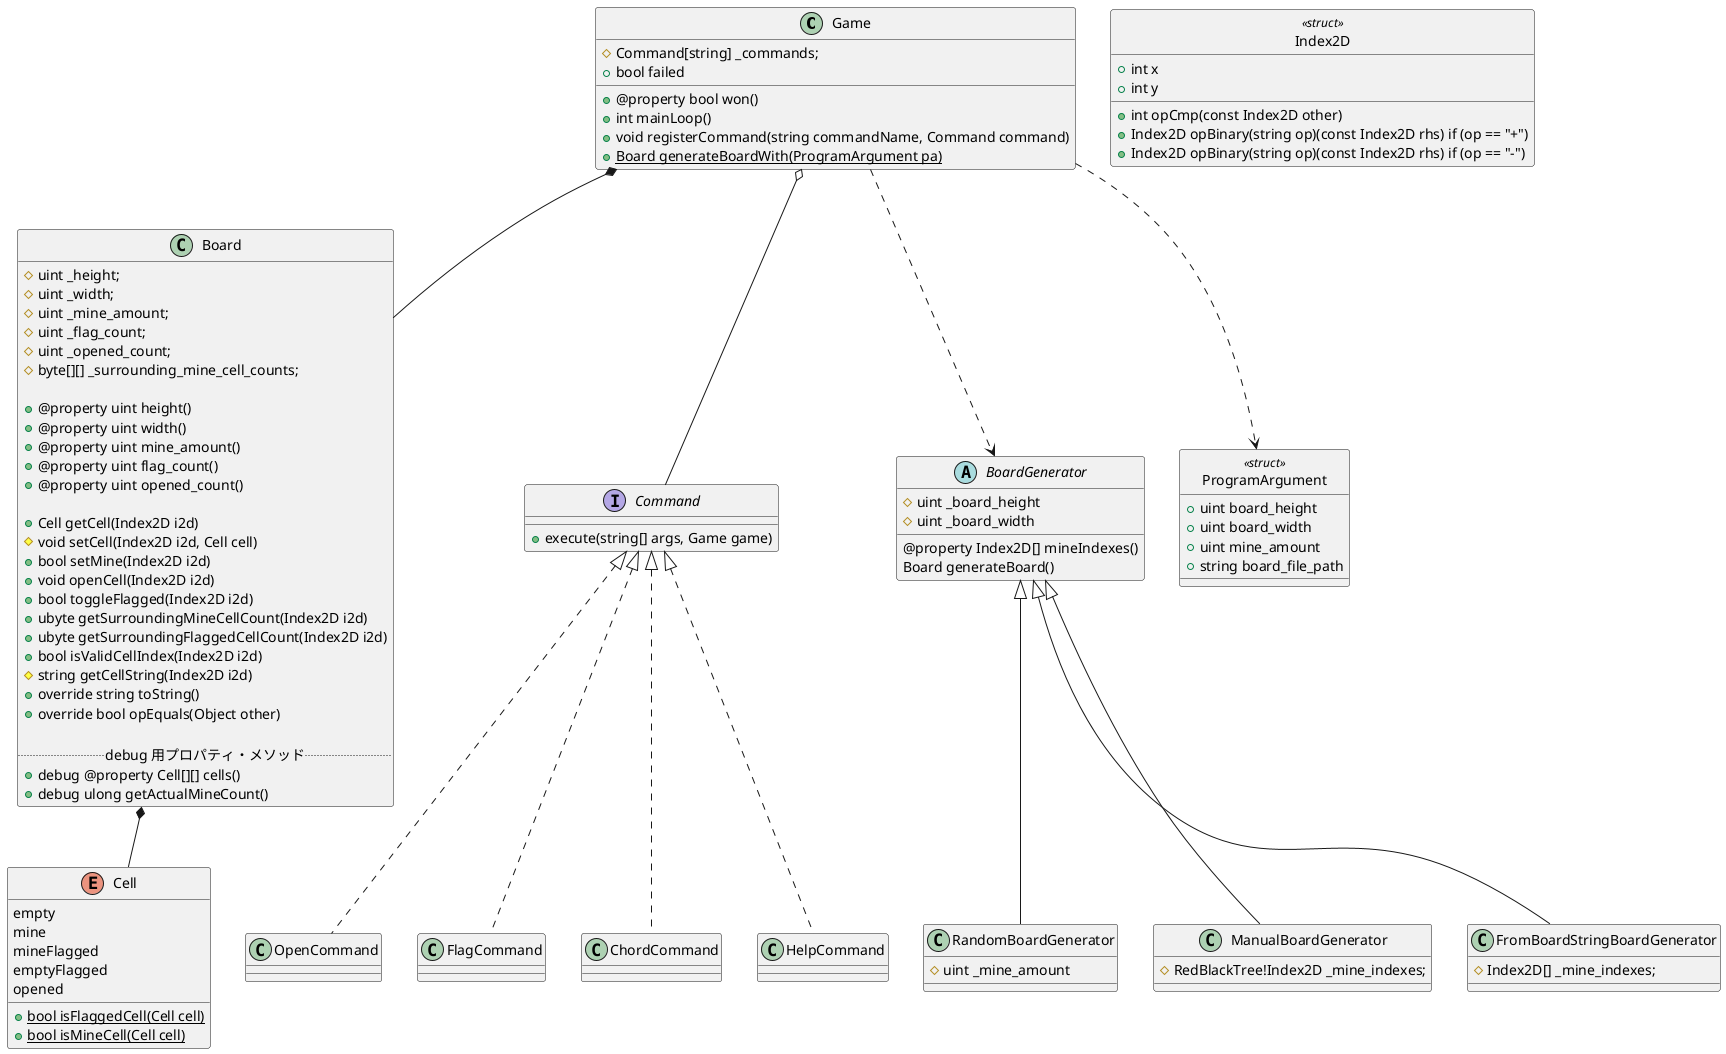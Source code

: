 @startuml

class Game {
    #Command[string] _commands;
    +bool failed

    +@property bool won()
    +int mainLoop()
    +void registerCommand(string commandName, Command command)
    +{static} Board generateBoardWith(ProgramArgument pa)
}

Game *-- Board
Game o-- Command
Game ..> BoardGenerator
Game ..> ProgramArgument

enum Cell {
	empty
	mine
	mineFlagged
	emptyFlagged
	opened

    + {static} bool isFlaggedCell(Cell cell)
    + {static} bool isMineCell(Cell cell)
}

class Index2D <<struct>> {
    +int x
    +int y

    +int opCmp(const Index2D other)
    +Index2D opBinary(string op)(const Index2D rhs) if (op == "+")
    +Index2D opBinary(string op)(const Index2D rhs) if (op == "-")
}

class Board {
    #uint _height;
    #uint _width;
    #uint _mine_amount;
    #uint _flag_count;
    #uint _opened_count;
    #byte[][] _surrounding_mine_cell_counts;

    +@property uint height()
    +@property uint width()
    +@property uint mine_amount()
    +@property uint flag_count()
    +@property uint opened_count()

    +Cell getCell(Index2D i2d)
    #void setCell(Index2D i2d, Cell cell)
    +bool setMine(Index2D i2d)
    +void openCell(Index2D i2d)
    +bool toggleFlagged(Index2D i2d)
    +ubyte getSurroundingMineCellCount(Index2D i2d)
    +ubyte getSurroundingFlaggedCellCount(Index2D i2d)
    +bool isValidCellIndex(Index2D i2d)
    #string getCellString(Index2D i2d)
    +override string toString()
    +override bool opEquals(Object other)

    .. debug 用プロパティ・メソッド ..
    +debug @property Cell[][] cells()
    +debug ulong getActualMineCount()
}

Board *-- Cell

class ProgramArgument <<struct>> {
    +uint board_height
    +uint board_width
    +uint mine_amount
    +string board_file_path
}

abstract class BoardGenerator {
    #uint _board_height
    #uint _board_width

    @property Index2D[] mineIndexes()
    Board generateBoard()
}

class RandomBoardGenerator extends BoardGenerator {
    #uint _mine_amount
}

class ManualBoardGenerator extends BoardGenerator {
    #RedBlackTree!Index2D _mine_indexes;
}

class FromBoardStringBoardGenerator extends BoardGenerator {
    #Index2D[] _mine_indexes;
}

interface Command {
    +execute(string[] args, Game game)
}

class OpenCommand implements Command
class FlagCommand implements Command
class ChordCommand implements Command
class HelpCommand implements Command

hide <<struct>> circle

@enduml